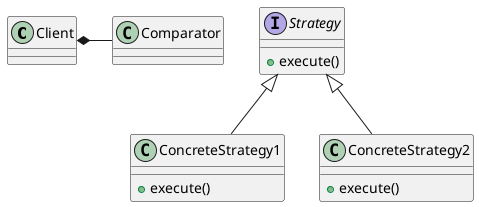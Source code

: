 @startuml

class Client
interface Strategy{
    +execute()
}
class ConcreteStrategy1{
    +execute()
}
class ConcreteStrategy2{
    +execute()
}

Strategy <|-- ConcreteStrategy1
Strategy <|-- ConcreteStrategy2
Client *- Comparator

@enduml